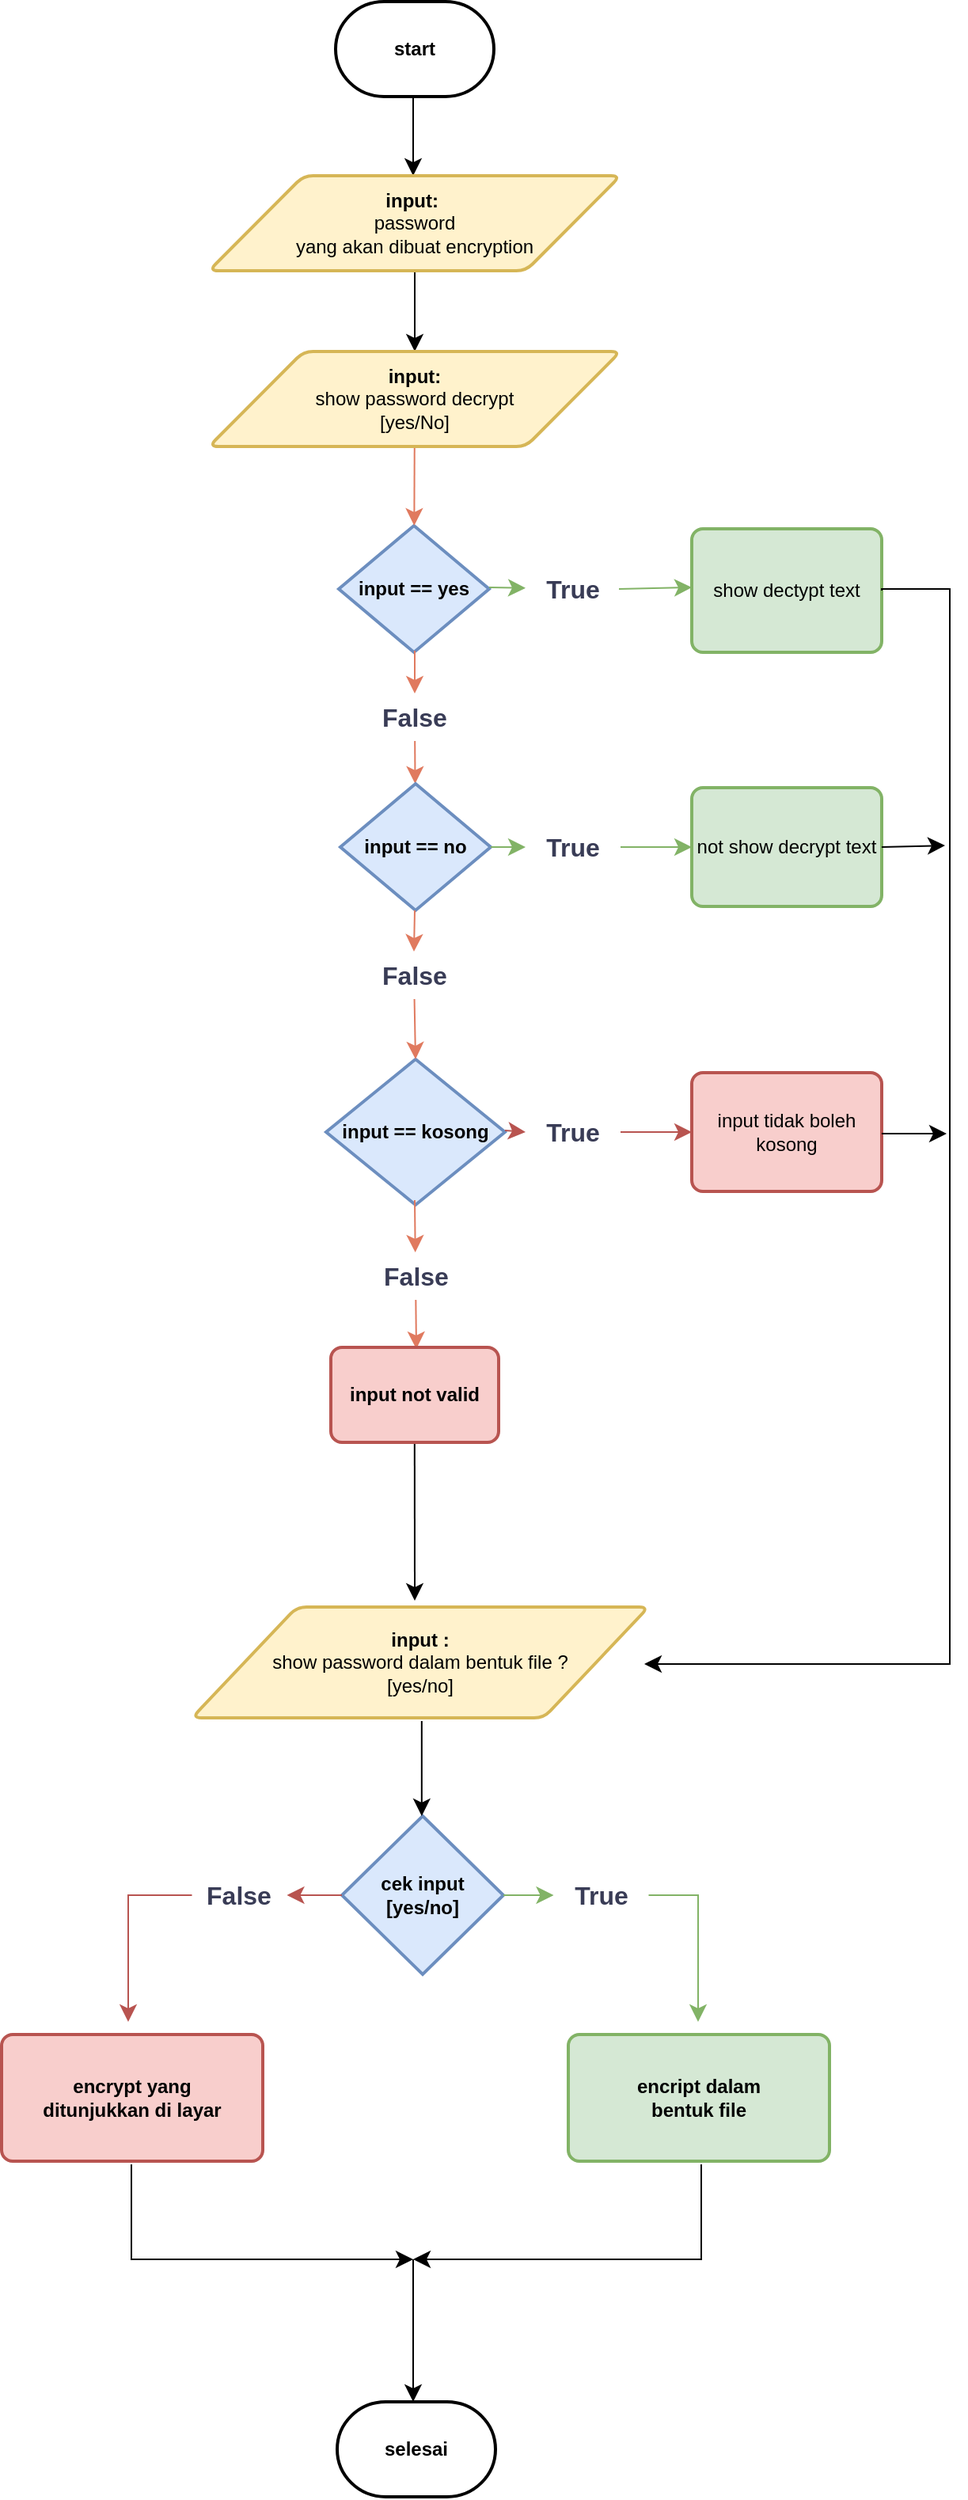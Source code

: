 <mxfile version="24.7.16">
  <diagram name="Page-1" id="dgj6MPmYFcQIdzGxah4V">
    <mxGraphModel dx="840" dy="1020" grid="1" gridSize="10" guides="1" tooltips="1" connect="1" arrows="1" fold="1" page="1" pageScale="1" pageWidth="1200" pageHeight="1920" background="none" math="0" shadow="0">
      <root>
        <mxCell id="0" />
        <mxCell id="1" parent="0" />
        <mxCell id="w1reWnGRpWOokGqymjvX-3" value="&lt;b&gt;start&lt;/b&gt;" style="strokeWidth=2;html=1;shape=mxgraph.flowchart.terminator;whiteSpace=wrap;labelBackgroundColor=none;" vertex="1" parent="1">
          <mxGeometry x="375" y="50" width="100" height="60" as="geometry" />
        </mxCell>
        <mxCell id="w1reWnGRpWOokGqymjvX-5" value="" style="endArrow=classic;html=1;rounded=0;fontSize=12;fontColor=default;startSize=8;endSize=8;curved=1;labelBackgroundColor=none;fontStyle=0" edge="1" parent="1">
          <mxGeometry width="50" height="50" relative="1" as="geometry">
            <mxPoint x="424" y="110" as="sourcePoint" />
            <mxPoint x="424" y="160" as="targetPoint" />
          </mxGeometry>
        </mxCell>
        <mxCell id="w1reWnGRpWOokGqymjvX-35" value="" style="edgeStyle=none;curved=1;rounded=0;orthogonalLoop=1;jettySize=auto;html=1;fontSize=12;fontColor=#393C56;startSize=8;endSize=8;" edge="1" parent="1" source="w1reWnGRpWOokGqymjvX-7" target="w1reWnGRpWOokGqymjvX-10">
          <mxGeometry relative="1" as="geometry" />
        </mxCell>
        <mxCell id="w1reWnGRpWOokGqymjvX-7" value="&lt;b&gt;input:&amp;nbsp;&lt;/b&gt;&lt;div&gt;password&lt;div&gt;yang akan dibuat encryption&lt;/div&gt;&lt;/div&gt;" style="shape=parallelogram;html=1;strokeWidth=2;perimeter=parallelogramPerimeter;whiteSpace=wrap;rounded=1;arcSize=12;size=0.23;strokeColor=#d6b656;fillColor=#fff2cc;labelBackgroundColor=none;" vertex="1" parent="1">
          <mxGeometry x="295" y="160" width="260" height="60" as="geometry" />
        </mxCell>
        <mxCell id="w1reWnGRpWOokGqymjvX-8" value="&lt;b&gt;input == yes&lt;/b&gt;" style="strokeWidth=2;html=1;shape=mxgraph.flowchart.decision;whiteSpace=wrap;strokeColor=#6c8ebf;fillColor=#dae8fc;labelBackgroundColor=none;" vertex="1" parent="1">
          <mxGeometry x="377" y="381" width="95" height="80" as="geometry" />
        </mxCell>
        <mxCell id="w1reWnGRpWOokGqymjvX-34" value="" style="edgeStyle=none;curved=1;rounded=0;orthogonalLoop=1;jettySize=auto;html=1;strokeColor=#E07A5F;fontSize=12;fontColor=#393C56;startSize=8;endSize=8;fillColor=#F2CC8F;" edge="1" parent="1" source="w1reWnGRpWOokGqymjvX-10" target="w1reWnGRpWOokGqymjvX-8">
          <mxGeometry relative="1" as="geometry" />
        </mxCell>
        <mxCell id="w1reWnGRpWOokGqymjvX-10" value="&lt;b&gt;input:&lt;/b&gt;&lt;div&gt;show password decrypt&lt;div&gt;[yes/No]&lt;/div&gt;&lt;/div&gt;" style="shape=parallelogram;html=1;strokeWidth=2;perimeter=parallelogramPerimeter;whiteSpace=wrap;rounded=1;arcSize=12;size=0.23;strokeColor=#d6b656;fillColor=#fff2cc;labelBackgroundColor=none;" vertex="1" parent="1">
          <mxGeometry x="295" y="271" width="260" height="60" as="geometry" />
        </mxCell>
        <mxCell id="w1reWnGRpWOokGqymjvX-32" value="show dectypt text" style="rounded=1;whiteSpace=wrap;html=1;absoluteArcSize=1;arcSize=14;strokeWidth=2;strokeColor=#82b366;fillColor=#d5e8d4;" vertex="1" parent="1">
          <mxGeometry x="600" y="383" width="120" height="78" as="geometry" />
        </mxCell>
        <mxCell id="w1reWnGRpWOokGqymjvX-36" value="" style="edgeStyle=none;curved=1;rounded=0;orthogonalLoop=1;jettySize=auto;html=1;strokeColor=#E07A5F;fontSize=12;fontColor=#393C56;startSize=8;endSize=8;fillColor=#F2CC8F;" edge="1" parent="1" source="w1reWnGRpWOokGqymjvX-28" target="w1reWnGRpWOokGqymjvX-37">
          <mxGeometry relative="1" as="geometry">
            <mxPoint x="425" y="460" as="sourcePoint" />
            <mxPoint x="425" y="510" as="targetPoint" />
          </mxGeometry>
        </mxCell>
        <mxCell id="w1reWnGRpWOokGqymjvX-37" value="&lt;b&gt;input == no&lt;/b&gt;" style="strokeWidth=2;html=1;shape=mxgraph.flowchart.decision;whiteSpace=wrap;strokeColor=#6c8ebf;fillColor=#dae8fc;labelBackgroundColor=none;" vertex="1" parent="1">
          <mxGeometry x="378" y="544" width="95" height="80" as="geometry" />
        </mxCell>
        <mxCell id="w1reWnGRpWOokGqymjvX-38" value="" style="endArrow=classic;html=1;rounded=0;strokeColor=#82b366;fontSize=12;fontColor=#393C56;startSize=8;endSize=8;curved=1;fillColor=#d5e8d4;" edge="1" parent="1">
          <mxGeometry width="50" height="50" relative="1" as="geometry">
            <mxPoint x="554" y="421" as="sourcePoint" />
            <mxPoint x="600" y="420" as="targetPoint" />
          </mxGeometry>
        </mxCell>
        <mxCell id="w1reWnGRpWOokGqymjvX-39" value="" style="endArrow=classic;html=1;rounded=0;strokeColor=#82b366;fontSize=12;fontColor=#393C56;startSize=8;endSize=8;curved=1;fillColor=#d5e8d4;" edge="1" parent="1" target="w1reWnGRpWOokGqymjvX-26">
          <mxGeometry width="50" height="50" relative="1" as="geometry">
            <mxPoint x="472" y="420" as="sourcePoint" />
            <mxPoint x="590" y="420" as="targetPoint" />
          </mxGeometry>
        </mxCell>
        <mxCell id="w1reWnGRpWOokGqymjvX-26" value="&lt;b&gt;True&lt;/b&gt;" style="text;strokeColor=none;fillColor=none;html=1;align=center;verticalAlign=middle;whiteSpace=wrap;rounded=0;fontSize=16;fontColor=#393C56;labelBackgroundColor=none;" vertex="1" parent="1">
          <mxGeometry x="495" y="406" width="60" height="30" as="geometry" />
        </mxCell>
        <mxCell id="w1reWnGRpWOokGqymjvX-40" value="" style="edgeStyle=none;curved=1;rounded=0;orthogonalLoop=1;jettySize=auto;html=1;strokeColor=#E07A5F;fontSize=12;fontColor=#393C56;startSize=8;endSize=8;fillColor=#F2CC8F;" edge="1" parent="1" target="w1reWnGRpWOokGqymjvX-28">
          <mxGeometry relative="1" as="geometry">
            <mxPoint x="425" y="460" as="sourcePoint" />
            <mxPoint x="425" y="510" as="targetPoint" />
          </mxGeometry>
        </mxCell>
        <mxCell id="w1reWnGRpWOokGqymjvX-28" value="&lt;b&gt;False&lt;/b&gt;" style="text;strokeColor=none;fillColor=none;html=1;align=center;verticalAlign=middle;whiteSpace=wrap;rounded=0;fontSize=16;fontColor=#393C56;" vertex="1" parent="1">
          <mxGeometry x="395" y="487" width="60" height="30" as="geometry" />
        </mxCell>
        <mxCell id="w1reWnGRpWOokGqymjvX-45" value="not show decrypt text" style="rounded=1;whiteSpace=wrap;html=1;absoluteArcSize=1;arcSize=14;strokeWidth=2;strokeColor=#82b366;fillColor=#d5e8d4;" vertex="1" parent="1">
          <mxGeometry x="600" y="546.5" width="120" height="75" as="geometry" />
        </mxCell>
        <mxCell id="w1reWnGRpWOokGqymjvX-46" value="" style="edgeStyle=none;curved=1;rounded=0;orthogonalLoop=1;jettySize=auto;html=1;strokeColor=#82b366;fontSize=12;fontColor=#393C56;startSize=8;endSize=8;fillColor=#d5e8d4;exitX=1;exitY=0.5;exitDx=0;exitDy=0;exitPerimeter=0;entryX=0;entryY=0.5;entryDx=0;entryDy=0;" edge="1" parent="1" source="w1reWnGRpWOokGqymjvX-47" target="w1reWnGRpWOokGqymjvX-45">
          <mxGeometry relative="1" as="geometry">
            <mxPoint x="510" y="565" as="sourcePoint" />
            <mxPoint x="510" y="615" as="targetPoint" />
          </mxGeometry>
        </mxCell>
        <mxCell id="w1reWnGRpWOokGqymjvX-48" value="" style="edgeStyle=none;curved=1;rounded=0;orthogonalLoop=1;jettySize=auto;html=1;strokeColor=#82b366;fontSize=12;fontColor=#393C56;startSize=8;endSize=8;fillColor=#d5e8d4;exitX=1;exitY=0.5;exitDx=0;exitDy=0;exitPerimeter=0;entryX=0;entryY=0.5;entryDx=0;entryDy=0;" edge="1" parent="1" source="w1reWnGRpWOokGqymjvX-37" target="w1reWnGRpWOokGqymjvX-47">
          <mxGeometry relative="1" as="geometry">
            <mxPoint x="473" y="584" as="sourcePoint" />
            <mxPoint x="600" y="584" as="targetPoint" />
          </mxGeometry>
        </mxCell>
        <mxCell id="w1reWnGRpWOokGqymjvX-47" value="&lt;b&gt;True&lt;/b&gt;" style="text;strokeColor=none;fillColor=none;html=1;align=center;verticalAlign=middle;whiteSpace=wrap;rounded=0;fontSize=16;fontColor=#393C56;labelBackgroundColor=none;" vertex="1" parent="1">
          <mxGeometry x="495" y="569" width="60" height="30" as="geometry" />
        </mxCell>
        <mxCell id="w1reWnGRpWOokGqymjvX-49" value="&lt;b&gt;input == kosong&lt;/b&gt;" style="strokeWidth=2;html=1;shape=mxgraph.flowchart.decision;whiteSpace=wrap;strokeColor=#6c8ebf;fillColor=#dae8fc;labelBackgroundColor=none;" vertex="1" parent="1">
          <mxGeometry x="369" y="718" width="113" height="92" as="geometry" />
        </mxCell>
        <mxCell id="w1reWnGRpWOokGqymjvX-50" value="" style="edgeStyle=none;curved=1;rounded=0;orthogonalLoop=1;jettySize=auto;html=1;strokeColor=#E07A5F;fontSize=12;fontColor=#393C56;startSize=8;endSize=8;fillColor=#F2CC8F;entryX=0.5;entryY=0;entryDx=0;entryDy=0;entryPerimeter=0;" edge="1" parent="1" source="w1reWnGRpWOokGqymjvX-51" target="w1reWnGRpWOokGqymjvX-49">
          <mxGeometry relative="1" as="geometry">
            <mxPoint x="425" y="624" as="sourcePoint" />
            <mxPoint x="425" y="674" as="targetPoint" />
          </mxGeometry>
        </mxCell>
        <mxCell id="w1reWnGRpWOokGqymjvX-52" value="" style="edgeStyle=none;curved=1;rounded=0;orthogonalLoop=1;jettySize=auto;html=1;strokeColor=#E07A5F;fontSize=12;fontColor=#393C56;startSize=8;endSize=8;fillColor=#F2CC8F;entryX=0.5;entryY=0;entryDx=0;entryDy=0;entryPerimeter=0;" edge="1" parent="1" target="w1reWnGRpWOokGqymjvX-51">
          <mxGeometry relative="1" as="geometry">
            <mxPoint x="425" y="624" as="sourcePoint" />
            <mxPoint x="425" y="718" as="targetPoint" />
          </mxGeometry>
        </mxCell>
        <mxCell id="w1reWnGRpWOokGqymjvX-51" value="&lt;b&gt;False&lt;/b&gt;" style="text;strokeColor=none;fillColor=none;html=1;align=center;verticalAlign=middle;whiteSpace=wrap;rounded=0;fontSize=16;fontColor=#393C56;" vertex="1" parent="1">
          <mxGeometry x="394.5" y="650" width="60" height="30" as="geometry" />
        </mxCell>
        <mxCell id="w1reWnGRpWOokGqymjvX-53" value="input tidak boleh kosong" style="rounded=1;whiteSpace=wrap;html=1;absoluteArcSize=1;arcSize=14;strokeWidth=2;strokeColor=#b85450;fillColor=#f8cecc;" vertex="1" parent="1">
          <mxGeometry x="600" y="726.5" width="120" height="75" as="geometry" />
        </mxCell>
        <mxCell id="w1reWnGRpWOokGqymjvX-54" value="" style="endArrow=classic;html=1;rounded=0;strokeColor=#b85450;fontSize=12;fontColor=#393C56;startSize=8;endSize=8;curved=1;fillColor=#f8cecc;entryX=0;entryY=0.5;entryDx=0;entryDy=0;" edge="1" parent="1" source="w1reWnGRpWOokGqymjvX-57" target="w1reWnGRpWOokGqymjvX-53">
          <mxGeometry width="50" height="50" relative="1" as="geometry">
            <mxPoint x="482" y="763" as="sourcePoint" />
            <mxPoint x="528" y="762" as="targetPoint" />
          </mxGeometry>
        </mxCell>
        <mxCell id="w1reWnGRpWOokGqymjvX-58" value="" style="endArrow=classic;html=1;rounded=0;strokeColor=#b85450;fontSize=12;fontColor=#393C56;startSize=8;endSize=8;curved=1;fillColor=#f8cecc;entryX=0;entryY=0.5;entryDx=0;entryDy=0;" edge="1" parent="1" target="w1reWnGRpWOokGqymjvX-57">
          <mxGeometry width="50" height="50" relative="1" as="geometry">
            <mxPoint x="482" y="763" as="sourcePoint" />
            <mxPoint x="600" y="764" as="targetPoint" />
          </mxGeometry>
        </mxCell>
        <mxCell id="w1reWnGRpWOokGqymjvX-57" value="&lt;b&gt;True&lt;/b&gt;" style="text;strokeColor=none;fillColor=none;html=1;align=center;verticalAlign=middle;whiteSpace=wrap;rounded=0;fontSize=16;fontColor=#393C56;labelBackgroundColor=none;" vertex="1" parent="1">
          <mxGeometry x="495" y="749" width="60" height="30" as="geometry" />
        </mxCell>
        <mxCell id="w1reWnGRpWOokGqymjvX-59" value="" style="edgeStyle=none;curved=1;rounded=0;orthogonalLoop=1;jettySize=auto;html=1;strokeColor=#E07A5F;fontSize=12;fontColor=#393C56;startSize=8;endSize=8;fillColor=#F2CC8F;entryX=0.5;entryY=0;entryDx=0;entryDy=0;entryPerimeter=0;" edge="1" parent="1" source="w1reWnGRpWOokGqymjvX-60">
          <mxGeometry relative="1" as="geometry">
            <mxPoint x="425" y="807" as="sourcePoint" />
            <mxPoint x="426" y="901" as="targetPoint" />
          </mxGeometry>
        </mxCell>
        <mxCell id="w1reWnGRpWOokGqymjvX-61" value="" style="edgeStyle=none;curved=1;rounded=0;orthogonalLoop=1;jettySize=auto;html=1;strokeColor=#E07A5F;fontSize=12;fontColor=#393C56;startSize=8;endSize=8;fillColor=#F2CC8F;" edge="1" parent="1" target="w1reWnGRpWOokGqymjvX-60">
          <mxGeometry relative="1" as="geometry">
            <mxPoint x="425" y="807" as="sourcePoint" />
            <mxPoint x="425" y="920" as="targetPoint" />
          </mxGeometry>
        </mxCell>
        <mxCell id="w1reWnGRpWOokGqymjvX-60" value="&lt;b&gt;False&lt;/b&gt;" style="text;strokeColor=none;fillColor=none;html=1;align=center;verticalAlign=middle;whiteSpace=wrap;rounded=0;fontSize=16;fontColor=#393C56;" vertex="1" parent="1">
          <mxGeometry x="395.5" y="840" width="60" height="30" as="geometry" />
        </mxCell>
        <mxCell id="w1reWnGRpWOokGqymjvX-64" value="" style="endArrow=classic;html=1;rounded=0;fontSize=12;fontColor=#393C56;startSize=8;endSize=8;curved=1;exitX=0.5;exitY=1;exitDx=0;exitDy=0;exitPerimeter=0;" edge="1" parent="1">
          <mxGeometry width="50" height="50" relative="1" as="geometry">
            <mxPoint x="424.91" y="960" as="sourcePoint" />
            <mxPoint x="425" y="1060" as="targetPoint" />
          </mxGeometry>
        </mxCell>
        <mxCell id="w1reWnGRpWOokGqymjvX-66" value="" style="edgeStyle=segmentEdgeStyle;endArrow=classic;html=1;curved=0;rounded=0;endSize=8;startSize=8;fontSize=12;fontColor=#393C56;exitX=1;exitY=0.5;exitDx=0;exitDy=0;" edge="1" parent="1" source="w1reWnGRpWOokGqymjvX-32">
          <mxGeometry width="50" height="50" relative="1" as="geometry">
            <mxPoint x="730" y="421" as="sourcePoint" />
            <mxPoint x="570" y="1100" as="targetPoint" />
            <Array as="points">
              <mxPoint x="763" y="421" />
              <mxPoint x="763" y="1100" />
            </Array>
          </mxGeometry>
        </mxCell>
        <mxCell id="w1reWnGRpWOokGqymjvX-67" value="" style="endArrow=classic;html=1;rounded=0;fontSize=12;fontColor=#393C56;startSize=8;endSize=8;curved=1;exitX=1;exitY=0.5;exitDx=0;exitDy=0;" edge="1" parent="1" source="w1reWnGRpWOokGqymjvX-45">
          <mxGeometry width="50" height="50" relative="1" as="geometry">
            <mxPoint x="684" y="584" as="sourcePoint" />
            <mxPoint x="760" y="583" as="targetPoint" />
          </mxGeometry>
        </mxCell>
        <mxCell id="w1reWnGRpWOokGqymjvX-68" value="" style="endArrow=classic;html=1;rounded=0;fontSize=12;fontColor=#393C56;startSize=8;endSize=8;curved=1;" edge="1" parent="1">
          <mxGeometry width="50" height="50" relative="1" as="geometry">
            <mxPoint x="720" y="765" as="sourcePoint" />
            <mxPoint x="761" y="765" as="targetPoint" />
          </mxGeometry>
        </mxCell>
        <mxCell id="w1reWnGRpWOokGqymjvX-69" value="&lt;b&gt;input :&lt;/b&gt;&lt;div&gt;show password dalam bentuk file ?&lt;/div&gt;&lt;div&gt;[yes/no]&lt;/div&gt;" style="shape=parallelogram;html=1;strokeWidth=2;perimeter=parallelogramPerimeter;whiteSpace=wrap;rounded=1;arcSize=12;size=0.23;strokeColor=#d6b656;fillColor=#fff2cc;" vertex="1" parent="1">
          <mxGeometry x="284.25" y="1064" width="288.5" height="70" as="geometry" />
        </mxCell>
        <mxCell id="w1reWnGRpWOokGqymjvX-70" value="&lt;b&gt;cek input&lt;/b&gt;&lt;br&gt;&lt;div&gt;&lt;b&gt;[yes/no]&lt;/b&gt;&lt;/div&gt;" style="strokeWidth=2;html=1;shape=mxgraph.flowchart.decision;whiteSpace=wrap;strokeColor=#6c8ebf;fillColor=#dae8fc;labelBackgroundColor=none;" vertex="1" parent="1">
          <mxGeometry x="379" y="1196" width="102" height="100" as="geometry" />
        </mxCell>
        <mxCell id="w1reWnGRpWOokGqymjvX-75" value="" style="edgeStyle=none;curved=1;rounded=0;orthogonalLoop=1;jettySize=auto;html=1;fontSize=12;fontColor=#393C56;startSize=8;endSize=8;" edge="1" parent="1">
          <mxGeometry relative="1" as="geometry">
            <mxPoint x="429.41" y="1136" as="sourcePoint" />
            <mxPoint x="429.41" y="1196" as="targetPoint" />
          </mxGeometry>
        </mxCell>
        <mxCell id="w1reWnGRpWOokGqymjvX-76" value="" style="edgeStyle=segmentEdgeStyle;endArrow=classic;html=1;curved=0;rounded=0;endSize=8;startSize=8;strokeColor=#b85450;fontSize=12;fontColor=#393C56;fillColor=#f8cecc;" edge="1" parent="1" source="w1reWnGRpWOokGqymjvX-80">
          <mxGeometry width="50" height="50" relative="1" as="geometry">
            <mxPoint x="379" y="1246" as="sourcePoint" />
            <mxPoint x="244" y="1326" as="targetPoint" />
          </mxGeometry>
        </mxCell>
        <mxCell id="w1reWnGRpWOokGqymjvX-77" value="" style="edgeStyle=segmentEdgeStyle;endArrow=classic;html=1;curved=0;rounded=0;endSize=8;startSize=8;strokeColor=#82b366;fontSize=12;fontColor=#393C56;fillColor=#d5e8d4;" edge="1" parent="1" source="w1reWnGRpWOokGqymjvX-78">
          <mxGeometry width="50" height="50" relative="1" as="geometry">
            <mxPoint x="481" y="1246" as="sourcePoint" />
            <mxPoint x="604" y="1326" as="targetPoint" />
          </mxGeometry>
        </mxCell>
        <mxCell id="w1reWnGRpWOokGqymjvX-79" value="" style="edgeStyle=segmentEdgeStyle;endArrow=classic;html=1;curved=0;rounded=0;endSize=8;startSize=8;strokeColor=#82b366;fontSize=12;fontColor=#393C56;fillColor=#d5e8d4;" edge="1" parent="1" target="w1reWnGRpWOokGqymjvX-78">
          <mxGeometry width="50" height="50" relative="1" as="geometry">
            <mxPoint x="481" y="1246" as="sourcePoint" />
            <mxPoint x="604" y="1326" as="targetPoint" />
          </mxGeometry>
        </mxCell>
        <mxCell id="w1reWnGRpWOokGqymjvX-78" value="&lt;b&gt;True&lt;/b&gt;" style="text;strokeColor=none;fillColor=none;html=1;align=center;verticalAlign=middle;whiteSpace=wrap;rounded=0;fontSize=16;fontColor=#393C56;" vertex="1" parent="1">
          <mxGeometry x="512.75" y="1231" width="60" height="30" as="geometry" />
        </mxCell>
        <mxCell id="w1reWnGRpWOokGqymjvX-81" value="" style="edgeStyle=segmentEdgeStyle;endArrow=classic;html=1;curved=0;rounded=0;endSize=8;startSize=8;strokeColor=#b85450;fontSize=12;fontColor=#393C56;fillColor=#f8cecc;" edge="1" parent="1" target="w1reWnGRpWOokGqymjvX-80">
          <mxGeometry width="50" height="50" relative="1" as="geometry">
            <mxPoint x="379" y="1246" as="sourcePoint" />
            <mxPoint x="244" y="1326" as="targetPoint" />
          </mxGeometry>
        </mxCell>
        <mxCell id="w1reWnGRpWOokGqymjvX-80" value="&lt;b&gt;False&lt;/b&gt;" style="text;strokeColor=none;fillColor=none;html=1;align=center;verticalAlign=middle;whiteSpace=wrap;rounded=0;fontSize=16;fontColor=#393C56;" vertex="1" parent="1">
          <mxGeometry x="284.25" y="1231" width="60" height="30" as="geometry" />
        </mxCell>
        <mxCell id="w1reWnGRpWOokGqymjvX-82" value="&lt;b&gt;encrypt yang&lt;/b&gt;&lt;div&gt;&lt;b&gt;ditunjukkan di layar&lt;/b&gt;&lt;/div&gt;" style="rounded=1;whiteSpace=wrap;html=1;absoluteArcSize=1;arcSize=14;strokeWidth=2;strokeColor=#b85450;fillColor=#f8cecc;" vertex="1" parent="1">
          <mxGeometry x="164" y="1334" width="165" height="80" as="geometry" />
        </mxCell>
        <mxCell id="w1reWnGRpWOokGqymjvX-84" value="&lt;b&gt;encript dalam&lt;/b&gt;&lt;div&gt;&lt;b&gt;bentuk file&lt;/b&gt;&lt;/div&gt;" style="rounded=1;whiteSpace=wrap;html=1;absoluteArcSize=1;arcSize=14;strokeWidth=2;strokeColor=#82b366;fillColor=#d5e8d4;" vertex="1" parent="1">
          <mxGeometry x="522" y="1334" width="165" height="80" as="geometry" />
        </mxCell>
        <mxCell id="w1reWnGRpWOokGqymjvX-95" value="" style="endArrow=classic;html=1;rounded=0;fontSize=12;fontColor=#393C56;startSize=8;endSize=8;curved=1;exitX=0.5;exitY=1;exitDx=0;exitDy=0;" edge="1" parent="1">
          <mxGeometry width="50" height="50" relative="1" as="geometry">
            <mxPoint x="424" y="1476" as="sourcePoint" />
            <mxPoint x="424" y="1566" as="targetPoint" />
          </mxGeometry>
        </mxCell>
        <mxCell id="w1reWnGRpWOokGqymjvX-96" value="&lt;b&gt;selesai&lt;/b&gt;" style="strokeWidth=2;html=1;shape=mxgraph.flowchart.terminator;whiteSpace=wrap;" vertex="1" parent="1">
          <mxGeometry x="376" y="1566" width="100" height="60" as="geometry" />
        </mxCell>
        <mxCell id="w1reWnGRpWOokGqymjvX-97" value="" style="edgeStyle=segmentEdgeStyle;endArrow=classic;html=1;curved=0;rounded=0;endSize=8;startSize=8;fontSize=12;fontColor=#393C56;" edge="1" parent="1">
          <mxGeometry width="50" height="50" relative="1" as="geometry">
            <mxPoint x="606" y="1416" as="sourcePoint" />
            <mxPoint x="424" y="1476" as="targetPoint" />
            <Array as="points">
              <mxPoint x="606" y="1476" />
            </Array>
          </mxGeometry>
        </mxCell>
        <mxCell id="w1reWnGRpWOokGqymjvX-98" value="" style="edgeStyle=segmentEdgeStyle;endArrow=classic;html=1;curved=0;rounded=0;endSize=8;startSize=8;fontSize=12;fontColor=#393C56;" edge="1" parent="1">
          <mxGeometry width="50" height="50" relative="1" as="geometry">
            <mxPoint x="246" y="1416" as="sourcePoint" />
            <mxPoint x="424" y="1476" as="targetPoint" />
            <Array as="points">
              <mxPoint x="246" y="1476" />
            </Array>
          </mxGeometry>
        </mxCell>
        <mxCell id="w1reWnGRpWOokGqymjvX-102" value="&lt;b&gt;input not valid&lt;/b&gt;" style="rounded=1;whiteSpace=wrap;html=1;absoluteArcSize=1;arcSize=14;strokeWidth=2;strokeColor=#b85450;fillColor=#f8cecc;" vertex="1" parent="1">
          <mxGeometry x="372" y="900" width="106" height="60" as="geometry" />
        </mxCell>
      </root>
    </mxGraphModel>
  </diagram>
</mxfile>
